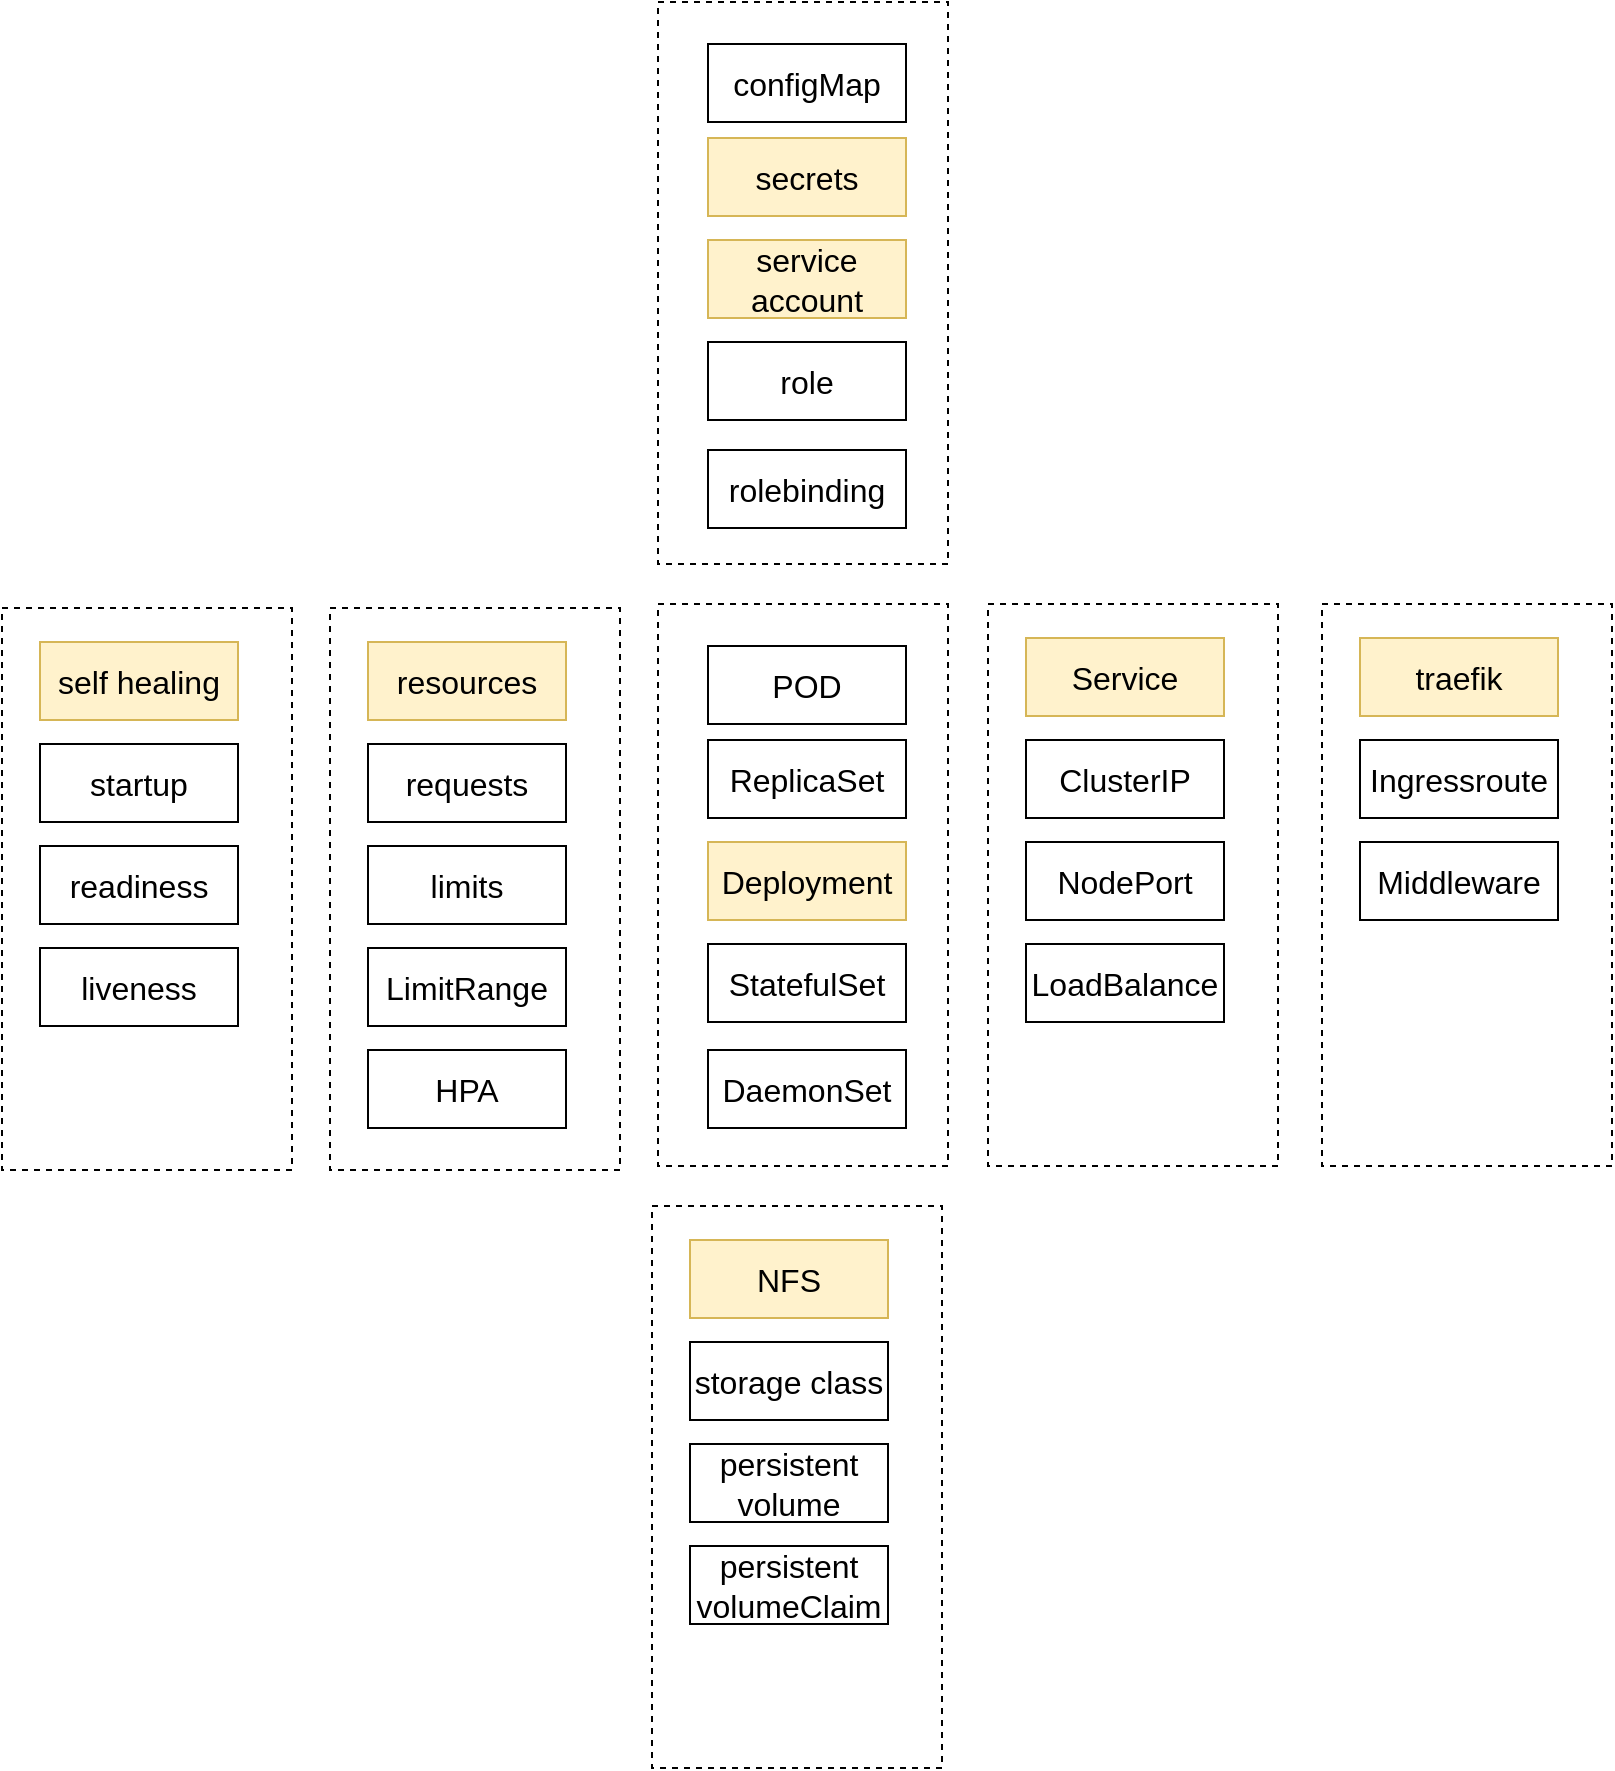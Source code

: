 <mxfile version="22.1.5" type="device">
  <diagram name="Página-1" id="Jg9AkD8hDJOerWvcBmyc">
    <mxGraphModel dx="1786" dy="1201" grid="0" gridSize="10" guides="1" tooltips="1" connect="1" arrows="1" fold="1" page="0" pageScale="1" pageWidth="827" pageHeight="1169" math="0" shadow="0">
      <root>
        <mxCell id="0" />
        <mxCell id="1" parent="0" />
        <mxCell id="nt72F4oevH4AdYZE7zWD-11" value="" style="rounded=0;whiteSpace=wrap;html=1;fontSize=16;fillColor=none;dashed=1;" vertex="1" parent="1">
          <mxGeometry x="217" y="-3" width="145" height="281" as="geometry" />
        </mxCell>
        <mxCell id="nt72F4oevH4AdYZE7zWD-6" value="" style="rounded=0;whiteSpace=wrap;html=1;fontSize=16;fillColor=none;dashed=1;" vertex="1" parent="1">
          <mxGeometry x="52" y="-3" width="145" height="281" as="geometry" />
        </mxCell>
        <mxCell id="nt72F4oevH4AdYZE7zWD-1" value="POD" style="rounded=0;whiteSpace=wrap;html=1;fontSize=16;" vertex="1" parent="1">
          <mxGeometry x="77" y="18" width="99" height="39" as="geometry" />
        </mxCell>
        <mxCell id="nt72F4oevH4AdYZE7zWD-2" value="ReplicaSet" style="rounded=0;whiteSpace=wrap;html=1;fontSize=16;" vertex="1" parent="1">
          <mxGeometry x="77" y="65" width="99" height="39" as="geometry" />
        </mxCell>
        <mxCell id="nt72F4oevH4AdYZE7zWD-3" value="Deployment" style="rounded=0;whiteSpace=wrap;html=1;fontSize=16;fillColor=#fff2cc;strokeColor=#d6b656;" vertex="1" parent="1">
          <mxGeometry x="77" y="116" width="99" height="39" as="geometry" />
        </mxCell>
        <mxCell id="nt72F4oevH4AdYZE7zWD-4" value="StatefulSet" style="rounded=0;whiteSpace=wrap;html=1;fontSize=16;" vertex="1" parent="1">
          <mxGeometry x="77" y="167" width="99" height="39" as="geometry" />
        </mxCell>
        <mxCell id="nt72F4oevH4AdYZE7zWD-5" value="DaemonSet" style="rounded=0;whiteSpace=wrap;html=1;fontSize=16;" vertex="1" parent="1">
          <mxGeometry x="77" y="220" width="99" height="39" as="geometry" />
        </mxCell>
        <mxCell id="nt72F4oevH4AdYZE7zWD-7" value="NodePort" style="rounded=0;whiteSpace=wrap;html=1;fontSize=16;" vertex="1" parent="1">
          <mxGeometry x="236" y="116" width="99" height="39" as="geometry" />
        </mxCell>
        <mxCell id="nt72F4oevH4AdYZE7zWD-8" value="ClusterIP" style="rounded=0;whiteSpace=wrap;html=1;fontSize=16;" vertex="1" parent="1">
          <mxGeometry x="236" y="65" width="99" height="39" as="geometry" />
        </mxCell>
        <mxCell id="nt72F4oevH4AdYZE7zWD-9" value="Service" style="rounded=0;whiteSpace=wrap;html=1;fontSize=16;fillColor=#fff2cc;strokeColor=#d6b656;" vertex="1" parent="1">
          <mxGeometry x="236" y="14" width="99" height="39" as="geometry" />
        </mxCell>
        <mxCell id="nt72F4oevH4AdYZE7zWD-10" value="LoadBalance" style="rounded=0;whiteSpace=wrap;html=1;fontSize=16;" vertex="1" parent="1">
          <mxGeometry x="236" y="167" width="99" height="39" as="geometry" />
        </mxCell>
        <mxCell id="nt72F4oevH4AdYZE7zWD-14" value="" style="rounded=0;whiteSpace=wrap;html=1;fontSize=16;fillColor=none;dashed=1;" vertex="1" parent="1">
          <mxGeometry x="384" y="-3" width="145" height="281" as="geometry" />
        </mxCell>
        <mxCell id="nt72F4oevH4AdYZE7zWD-15" value="Middleware" style="rounded=0;whiteSpace=wrap;html=1;fontSize=16;" vertex="1" parent="1">
          <mxGeometry x="403" y="116" width="99" height="39" as="geometry" />
        </mxCell>
        <mxCell id="nt72F4oevH4AdYZE7zWD-16" value="Ingressroute" style="rounded=0;whiteSpace=wrap;html=1;fontSize=16;" vertex="1" parent="1">
          <mxGeometry x="403" y="65" width="99" height="39" as="geometry" />
        </mxCell>
        <mxCell id="nt72F4oevH4AdYZE7zWD-17" value="traefik" style="rounded=0;whiteSpace=wrap;html=1;fontSize=16;fillColor=#fff2cc;strokeColor=#d6b656;" vertex="1" parent="1">
          <mxGeometry x="403" y="14" width="99" height="39" as="geometry" />
        </mxCell>
        <mxCell id="nt72F4oevH4AdYZE7zWD-19" value="" style="rounded=0;whiteSpace=wrap;html=1;fontSize=16;fillColor=none;dashed=1;" vertex="1" parent="1">
          <mxGeometry x="-112" y="-1" width="145" height="281" as="geometry" />
        </mxCell>
        <mxCell id="nt72F4oevH4AdYZE7zWD-20" value="limits" style="rounded=0;whiteSpace=wrap;html=1;fontSize=16;" vertex="1" parent="1">
          <mxGeometry x="-93" y="118" width="99" height="39" as="geometry" />
        </mxCell>
        <mxCell id="nt72F4oevH4AdYZE7zWD-21" value="requests" style="rounded=0;whiteSpace=wrap;html=1;fontSize=16;" vertex="1" parent="1">
          <mxGeometry x="-93" y="67" width="99" height="39" as="geometry" />
        </mxCell>
        <mxCell id="nt72F4oevH4AdYZE7zWD-22" value="resources" style="rounded=0;whiteSpace=wrap;html=1;fontSize=16;fillColor=#fff2cc;strokeColor=#d6b656;" vertex="1" parent="1">
          <mxGeometry x="-93" y="16" width="99" height="39" as="geometry" />
        </mxCell>
        <mxCell id="nt72F4oevH4AdYZE7zWD-23" value="LimitRange" style="rounded=0;whiteSpace=wrap;html=1;fontSize=16;" vertex="1" parent="1">
          <mxGeometry x="-93" y="169" width="99" height="39" as="geometry" />
        </mxCell>
        <mxCell id="nt72F4oevH4AdYZE7zWD-24" value="HPA" style="rounded=0;whiteSpace=wrap;html=1;fontSize=16;" vertex="1" parent="1">
          <mxGeometry x="-93" y="220" width="99" height="39" as="geometry" />
        </mxCell>
        <mxCell id="nt72F4oevH4AdYZE7zWD-25" value="" style="rounded=0;whiteSpace=wrap;html=1;fontSize=16;fillColor=none;dashed=1;" vertex="1" parent="1">
          <mxGeometry x="49" y="298" width="145" height="281" as="geometry" />
        </mxCell>
        <mxCell id="nt72F4oevH4AdYZE7zWD-26" value="persistent volume" style="rounded=0;whiteSpace=wrap;html=1;fontSize=16;" vertex="1" parent="1">
          <mxGeometry x="68" y="417" width="99" height="39" as="geometry" />
        </mxCell>
        <mxCell id="nt72F4oevH4AdYZE7zWD-27" value="storage class" style="rounded=0;whiteSpace=wrap;html=1;fontSize=16;" vertex="1" parent="1">
          <mxGeometry x="68" y="366" width="99" height="39" as="geometry" />
        </mxCell>
        <mxCell id="nt72F4oevH4AdYZE7zWD-28" value="NFS" style="rounded=0;whiteSpace=wrap;html=1;fontSize=16;fillColor=#fff2cc;strokeColor=#d6b656;" vertex="1" parent="1">
          <mxGeometry x="68" y="315" width="99" height="39" as="geometry" />
        </mxCell>
        <mxCell id="nt72F4oevH4AdYZE7zWD-29" value="persistent volumeClaim" style="rounded=0;whiteSpace=wrap;html=1;fontSize=16;" vertex="1" parent="1">
          <mxGeometry x="68" y="468" width="99" height="39" as="geometry" />
        </mxCell>
        <mxCell id="nt72F4oevH4AdYZE7zWD-32" value="" style="rounded=0;whiteSpace=wrap;html=1;fontSize=16;fillColor=none;dashed=1;" vertex="1" parent="1">
          <mxGeometry x="52" y="-304" width="145" height="281" as="geometry" />
        </mxCell>
        <mxCell id="nt72F4oevH4AdYZE7zWD-33" value="configMap" style="rounded=0;whiteSpace=wrap;html=1;fontSize=16;" vertex="1" parent="1">
          <mxGeometry x="77" y="-283" width="99" height="39" as="geometry" />
        </mxCell>
        <mxCell id="nt72F4oevH4AdYZE7zWD-34" value="secrets" style="rounded=0;whiteSpace=wrap;html=1;fontSize=16;fillColor=#fff2cc;strokeColor=#d6b656;" vertex="1" parent="1">
          <mxGeometry x="77" y="-236" width="99" height="39" as="geometry" />
        </mxCell>
        <mxCell id="nt72F4oevH4AdYZE7zWD-35" value="service&lt;br&gt;account" style="rounded=0;whiteSpace=wrap;html=1;fontSize=16;fillColor=#fff2cc;strokeColor=#d6b656;" vertex="1" parent="1">
          <mxGeometry x="77" y="-185" width="99" height="39" as="geometry" />
        </mxCell>
        <mxCell id="nt72F4oevH4AdYZE7zWD-36" value="role" style="rounded=0;whiteSpace=wrap;html=1;fontSize=16;" vertex="1" parent="1">
          <mxGeometry x="77" y="-134" width="99" height="39" as="geometry" />
        </mxCell>
        <mxCell id="nt72F4oevH4AdYZE7zWD-41" value="rolebinding" style="rounded=0;whiteSpace=wrap;html=1;fontSize=16;" vertex="1" parent="1">
          <mxGeometry x="77" y="-80" width="99" height="39" as="geometry" />
        </mxCell>
        <mxCell id="nt72F4oevH4AdYZE7zWD-42" value="" style="rounded=0;whiteSpace=wrap;html=1;fontSize=16;fillColor=none;dashed=1;" vertex="1" parent="1">
          <mxGeometry x="-276" y="-1" width="145" height="281" as="geometry" />
        </mxCell>
        <mxCell id="nt72F4oevH4AdYZE7zWD-43" value="readiness" style="rounded=0;whiteSpace=wrap;html=1;fontSize=16;" vertex="1" parent="1">
          <mxGeometry x="-257" y="118" width="99" height="39" as="geometry" />
        </mxCell>
        <mxCell id="nt72F4oevH4AdYZE7zWD-44" value="startup" style="rounded=0;whiteSpace=wrap;html=1;fontSize=16;" vertex="1" parent="1">
          <mxGeometry x="-257" y="67" width="99" height="39" as="geometry" />
        </mxCell>
        <mxCell id="nt72F4oevH4AdYZE7zWD-45" value="self healing" style="rounded=0;whiteSpace=wrap;html=1;fontSize=16;fillColor=#fff2cc;strokeColor=#d6b656;" vertex="1" parent="1">
          <mxGeometry x="-257" y="16" width="99" height="39" as="geometry" />
        </mxCell>
        <mxCell id="nt72F4oevH4AdYZE7zWD-46" value="liveness" style="rounded=0;whiteSpace=wrap;html=1;fontSize=16;" vertex="1" parent="1">
          <mxGeometry x="-257" y="169" width="99" height="39" as="geometry" />
        </mxCell>
      </root>
    </mxGraphModel>
  </diagram>
</mxfile>
